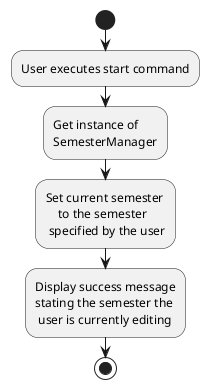 @startuml
start
:User executes start command;

'Since the beta syntax does not support placing the condition outside the
'diamond we place it as the true branch instead.

    :Get instance of
    SemesterManager;
    :Set current semester
        to the semester
     specified by the user;
    :Display success message
    stating the semester the
     user is currently editing;

stop
@enduml
